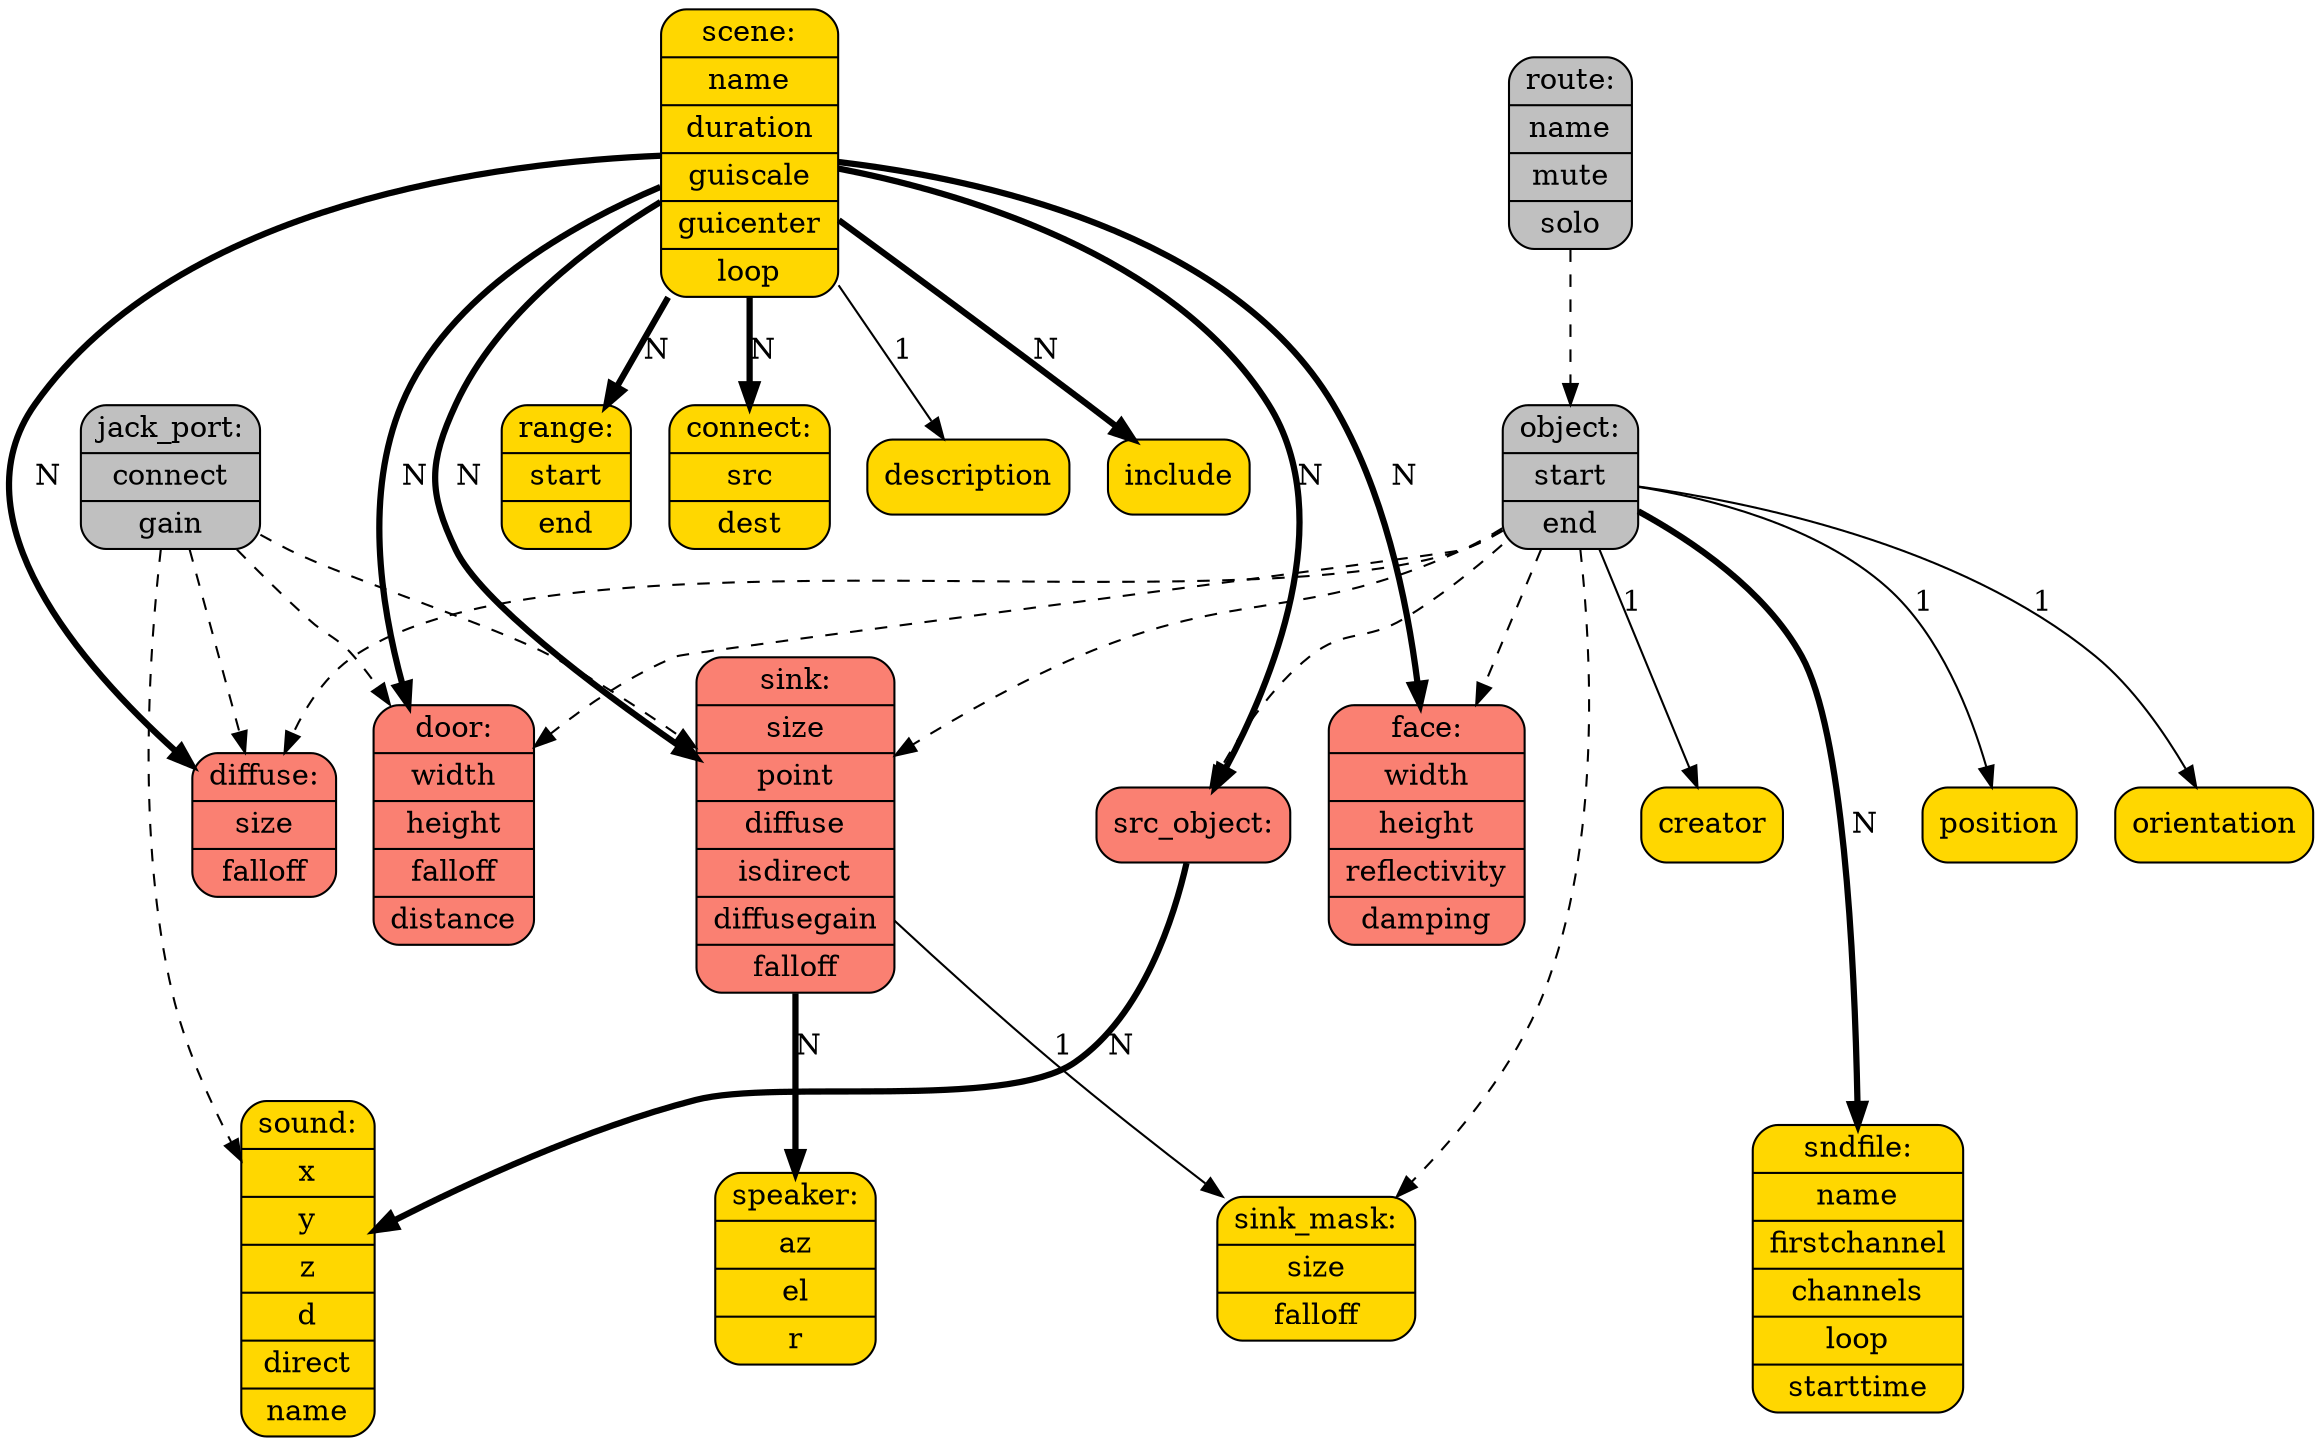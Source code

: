 digraph ap {
  //ranksep = 2.5;
  //splines = true;
  node [
	shape = "Mrecord",
	style = "filled",
	fillcolor = "gold"
	];

  edge [ penwidth = "1", style="dashed" ];

  {
    rank = "min";
    scene;
  }

  scene [label="{scene:|name|duration|guiscale|guicenter|loop}"];

  route [label="{route:|name|mute|solo}",fillcolor="gray"];
  object [label="{object:|start|end}",fillcolor="gray"];
  jack_port [label="{jack_port:|connect|gain}",fillcolor="gray"];

  src_diffuse [label="{diffuse:|size|falloff}",fillcolor="salmon"];
  src_door [label="{door:|width|height|falloff|distance}",fillcolor="salmon"];
  src_object [label="{src_object:}",fillcolor="salmon"];
  sink_object [label="{sink:|size|point|diffuse|isdirect|diffusegain|falloff}",fillcolor="salmon"];
  face [label="{face:|width|height|reflectivity|damping}",fillcolor="salmon"];

  sink_mask [label="{sink_mask:|size|falloff}"];
  speaker [label="{speaker:|az|el|r}"];
  sndfile [label="{sndfile:|name|firstchannel|channels|loop|starttime}"];
  sound [label="{sound:|x|y|z|d|direct|name}"];

  range [label="{range:|start|end}"];
  connect [label="{connect:|src|dest}"];

  {
    rank = "same";
    src_diffuse;
    src_door;
    src_object;
    sink_object;
    face;
  }

  {
    rank = "same";
    sink_mask;
    speaker;
    sndfile;
    sound;
  }

  /*
   * Inheritance:
   */
  route -> object;
  object -> src_object;
  object -> src_diffuse;
  object -> src_door;
  object -> sink_mask;
  object -> sink_object;
  object -> face;
  jack_port -> src_diffuse;
  jack_port -> src_door;
  jack_port -> sound;
  jack_port -> sink_object;

  /*
   * Sub-nodes:
   */
  src_object -> sound [style="solid",label="N",penwidth="3"];
  sink_object -> speaker [style="solid",label="N",penwidth="3"];
  sink_object -> sink_mask [style="solid",label="1",penwidth="1"];
  scene -> description [style="solid",label="1",penwidth="1"];
  scene -> src_object [style="solid",label="N",penwidth="3"];
  scene -> src_door [style="solid",label="N",penwidth="3"];
  scene -> src_diffuse [style="solid",label="N",penwidth="3"];
  scene -> sink_object [style="solid",label="N",penwidth="3"];
  scene -> face [style="solid",label="N",penwidth="3"];
  scene -> range [style="solid",label="N",penwidth="3"];
  scene -> connect [style="solid",label="N",penwidth="3"];
  scene -> include [style="solid",label="N",penwidth="3"];
  object -> position [style="solid",label="1",penwidth="1"];
  object -> orientation [style="solid",label="1",penwidth="1"];
  object -> creator [style="solid",label="1",penwidth="1"];
  object -> sndfile [style="solid",label="N",penwidth="3"];

}

/*
 * Local Variables:
 * mode: c
 * c-basic-offset: 2
 * End:
 */
